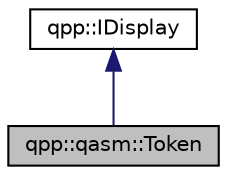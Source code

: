 digraph "qpp::qasm::Token"
{
  edge [fontname="Helvetica",fontsize="10",labelfontname="Helvetica",labelfontsize="10"];
  node [fontname="Helvetica",fontsize="10",shape=record];
  Node0 [label="qpp::qasm::Token",height=0.2,width=0.4,color="black", fillcolor="grey75", style="filled", fontcolor="black"];
  Node1 -> Node0 [dir="back",color="midnightblue",fontsize="10",style="solid",fontname="Helvetica"];
  Node1 [label="qpp::IDisplay",height=0.2,width=0.4,color="black", fillcolor="white", style="filled",URL="$classqpp_1_1_i_display.html",tooltip="Abstract class (interface) that mandates the definition of virtual std::ostream& display(std::ostream..."];
}
